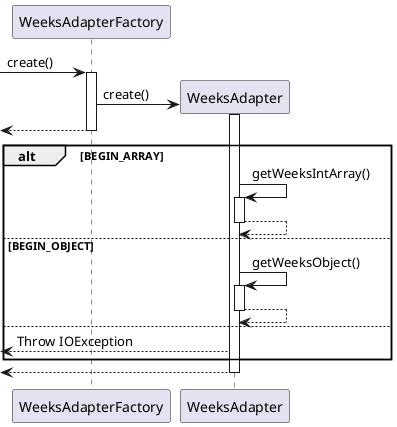 @startuml

[-> WeeksAdapterFactory : create()
activate WeeksAdapterFactory

WeeksAdapterFactory -> WeeksAdapter** : create()
activate WeeksAdapter

<-- WeeksAdapterFactory
deactivate WeeksAdapterFactory

alt BEGIN_ARRAY
    WeeksAdapter -> WeeksAdapter : getWeeksIntArray()
    activate WeeksAdapter
    WeeksAdapter --> WeeksAdapter
    deactivate WeeksAdapter
else BEGIN_OBJECT
    WeeksAdapter -> WeeksAdapter : getWeeksObject()
    activate WeeksAdapter
    WeeksAdapter --> WeeksAdapter
    deactivate WeeksAdapter
else
    <-- WeeksAdapter : Throw IOException
end

<-- WeeksAdapter
deactivate WeeksAdapter

@enduml
